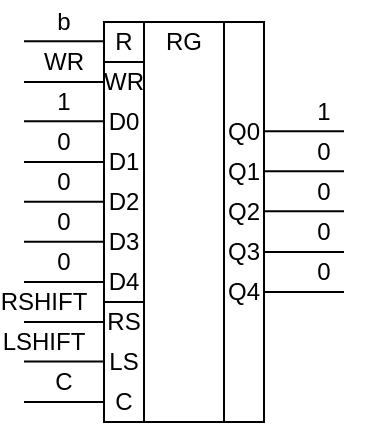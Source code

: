 <mxfile version="14.7.2" type="device"><diagram id="CaU37q3XLxNMsJSYIsrr" name="Page-1"><mxGraphModel dx="1379" dy="1475" grid="1" gridSize="10" guides="1" tooltips="1" connect="1" arrows="1" fold="1" page="1" pageScale="1" pageWidth="827" pageHeight="1169" math="0" shadow="0"><root><mxCell id="0"/><mxCell id="1" parent="0"/><mxCell id="dNVp_qDJhVaJBIl5ZtRR-29" value="" style="rounded=0;whiteSpace=wrap;html=1;" parent="1" vertex="1"><mxGeometry x="-340" y="-350" width="80" height="200" as="geometry"/></mxCell><mxCell id="dNVp_qDJhVaJBIl5ZtRR-30" value="" style="endArrow=none;html=1;entryX=0.25;entryY=0;entryDx=0;entryDy=0;exitX=0.25;exitY=1;exitDx=0;exitDy=0;" parent="1" source="dNVp_qDJhVaJBIl5ZtRR-29" target="dNVp_qDJhVaJBIl5ZtRR-29" edge="1"><mxGeometry width="50" height="50" relative="1" as="geometry"><mxPoint x="-320" y="-240" as="sourcePoint"/><mxPoint x="-260" y="-350" as="targetPoint"/></mxGeometry></mxCell><mxCell id="dNVp_qDJhVaJBIl5ZtRR-31" value="" style="endArrow=none;html=1;entryX=0.75;entryY=0;entryDx=0;entryDy=0;exitX=0.75;exitY=1;exitDx=0;exitDy=0;" parent="1" source="dNVp_qDJhVaJBIl5ZtRR-29" target="dNVp_qDJhVaJBIl5ZtRR-29" edge="1"><mxGeometry width="50" height="50" relative="1" as="geometry"><mxPoint x="-310" y="-300" as="sourcePoint"/><mxPoint x="-260" y="-350" as="targetPoint"/></mxGeometry></mxCell><mxCell id="dNVp_qDJhVaJBIl5ZtRR-32" value="RG" style="text;html=1;strokeColor=none;fillColor=none;align=center;verticalAlign=middle;whiteSpace=wrap;rounded=0;" parent="1" vertex="1"><mxGeometry x="-320" y="-350" width="40" height="20" as="geometry"/></mxCell><mxCell id="dNVp_qDJhVaJBIl5ZtRR-33" value="C" style="text;html=1;strokeColor=none;fillColor=none;align=center;verticalAlign=middle;whiteSpace=wrap;rounded=0;" parent="1" vertex="1"><mxGeometry x="-340" y="-170" width="20" height="20" as="geometry"/></mxCell><mxCell id="dNVp_qDJhVaJBIl5ZtRR-34" value="LS" style="text;html=1;strokeColor=none;fillColor=none;align=center;verticalAlign=middle;whiteSpace=wrap;rounded=0;" parent="1" vertex="1"><mxGeometry x="-340" y="-190" width="20" height="20" as="geometry"/></mxCell><mxCell id="dNVp_qDJhVaJBIl5ZtRR-36" value="WR" style="text;html=1;strokeColor=none;fillColor=none;align=center;verticalAlign=middle;whiteSpace=wrap;rounded=0;" parent="1" vertex="1"><mxGeometry x="-340" y="-330" width="20" height="20" as="geometry"/></mxCell><mxCell id="dNVp_qDJhVaJBIl5ZtRR-37" value="D2" style="text;html=1;strokeColor=none;fillColor=none;align=center;verticalAlign=middle;whiteSpace=wrap;rounded=0;" parent="1" vertex="1"><mxGeometry x="-340" y="-270" width="20" height="20" as="geometry"/></mxCell><mxCell id="dNVp_qDJhVaJBIl5ZtRR-38" value="D1" style="text;html=1;strokeColor=none;fillColor=none;align=center;verticalAlign=middle;whiteSpace=wrap;rounded=0;" parent="1" vertex="1"><mxGeometry x="-340" y="-290" width="20" height="20" as="geometry"/></mxCell><mxCell id="dNVp_qDJhVaJBIl5ZtRR-39" value="D0" style="text;html=1;strokeColor=none;fillColor=none;align=center;verticalAlign=middle;whiteSpace=wrap;rounded=0;" parent="1" vertex="1"><mxGeometry x="-340" y="-310" width="20" height="20" as="geometry"/></mxCell><mxCell id="dNVp_qDJhVaJBIl5ZtRR-40" value="Q2" style="text;html=1;strokeColor=none;fillColor=none;align=center;verticalAlign=middle;whiteSpace=wrap;rounded=0;" parent="1" vertex="1"><mxGeometry x="-280" y="-265" width="20" height="20" as="geometry"/></mxCell><mxCell id="dNVp_qDJhVaJBIl5ZtRR-41" value="Q1" style="text;html=1;strokeColor=none;fillColor=none;align=center;verticalAlign=middle;whiteSpace=wrap;rounded=0;" parent="1" vertex="1"><mxGeometry x="-280" y="-285" width="20" height="20" as="geometry"/></mxCell><mxCell id="dNVp_qDJhVaJBIl5ZtRR-42" value="Q0" style="text;html=1;strokeColor=none;fillColor=none;align=center;verticalAlign=middle;whiteSpace=wrap;rounded=0;" parent="1" vertex="1"><mxGeometry x="-280" y="-305" width="20" height="20" as="geometry"/></mxCell><mxCell id="dNVp_qDJhVaJBIl5ZtRR-44" value="D4" style="text;html=1;strokeColor=none;fillColor=none;align=center;verticalAlign=middle;whiteSpace=wrap;rounded=0;" parent="1" vertex="1"><mxGeometry x="-340" y="-230" width="20" height="20" as="geometry"/></mxCell><mxCell id="dNVp_qDJhVaJBIl5ZtRR-45" value="D3" style="text;html=1;strokeColor=none;fillColor=none;align=center;verticalAlign=middle;whiteSpace=wrap;rounded=0;" parent="1" vertex="1"><mxGeometry x="-340" y="-250" width="20" height="20" as="geometry"/></mxCell><mxCell id="dNVp_qDJhVaJBIl5ZtRR-47" value="Q4" style="text;html=1;strokeColor=none;fillColor=none;align=center;verticalAlign=middle;whiteSpace=wrap;rounded=0;" parent="1" vertex="1"><mxGeometry x="-280" y="-225" width="20" height="20" as="geometry"/></mxCell><mxCell id="dNVp_qDJhVaJBIl5ZtRR-48" value="Q3" style="text;html=1;strokeColor=none;fillColor=none;align=center;verticalAlign=middle;whiteSpace=wrap;rounded=0;" parent="1" vertex="1"><mxGeometry x="-280" y="-245" width="20" height="20" as="geometry"/></mxCell><mxCell id="dNVp_qDJhVaJBIl5ZtRR-49" value="" style="endArrow=none;html=1;entryX=0;entryY=0.5;entryDx=0;entryDy=0;" parent="1" target="dNVp_qDJhVaJBIl5ZtRR-33" edge="1"><mxGeometry width="50" height="50" relative="1" as="geometry"><mxPoint x="-380" y="-160" as="sourcePoint"/><mxPoint x="-240" y="-260" as="targetPoint"/></mxGeometry></mxCell><mxCell id="dNVp_qDJhVaJBIl5ZtRR-51" value="" style="endArrow=none;html=1;entryX=0;entryY=0.5;entryDx=0;entryDy=0;" parent="1" edge="1"><mxGeometry width="50" height="50" relative="1" as="geometry"><mxPoint x="-380" y="-220" as="sourcePoint"/><mxPoint x="-340" y="-220" as="targetPoint"/></mxGeometry></mxCell><mxCell id="dNVp_qDJhVaJBIl5ZtRR-52" value="" style="endArrow=none;html=1;entryX=0;entryY=0.5;entryDx=0;entryDy=0;" parent="1" edge="1"><mxGeometry width="50" height="50" relative="1" as="geometry"><mxPoint x="-380" y="-240.17" as="sourcePoint"/><mxPoint x="-340" y="-240.17" as="targetPoint"/></mxGeometry></mxCell><mxCell id="dNVp_qDJhVaJBIl5ZtRR-53" value="" style="endArrow=none;html=1;entryX=0;entryY=0.5;entryDx=0;entryDy=0;" parent="1" edge="1"><mxGeometry width="50" height="50" relative="1" as="geometry"><mxPoint x="-380" y="-260.17" as="sourcePoint"/><mxPoint x="-340" y="-260.17" as="targetPoint"/></mxGeometry></mxCell><mxCell id="dNVp_qDJhVaJBIl5ZtRR-54" value="" style="endArrow=none;html=1;entryX=0;entryY=0.5;entryDx=0;entryDy=0;" parent="1" edge="1"><mxGeometry width="50" height="50" relative="1" as="geometry"><mxPoint x="-380" y="-280" as="sourcePoint"/><mxPoint x="-340" y="-280" as="targetPoint"/></mxGeometry></mxCell><mxCell id="dNVp_qDJhVaJBIl5ZtRR-55" value="" style="endArrow=none;html=1;entryX=0;entryY=0.5;entryDx=0;entryDy=0;" parent="1" edge="1"><mxGeometry width="50" height="50" relative="1" as="geometry"><mxPoint x="-380" y="-300.33" as="sourcePoint"/><mxPoint x="-340" y="-300.33" as="targetPoint"/></mxGeometry></mxCell><mxCell id="dNVp_qDJhVaJBIl5ZtRR-56" value="" style="endArrow=none;html=1;entryX=0;entryY=0.5;entryDx=0;entryDy=0;" parent="1" edge="1"><mxGeometry width="50" height="50" relative="1" as="geometry"><mxPoint x="-380" y="-320" as="sourcePoint"/><mxPoint x="-340" y="-320" as="targetPoint"/></mxGeometry></mxCell><mxCell id="dNVp_qDJhVaJBIl5ZtRR-57" value="" style="endArrow=none;html=1;entryX=0;entryY=0.5;entryDx=0;entryDy=0;" parent="1" edge="1"><mxGeometry width="50" height="50" relative="1" as="geometry"><mxPoint x="-380" y="-340.4" as="sourcePoint"/><mxPoint x="-340" y="-340.4" as="targetPoint"/></mxGeometry></mxCell><mxCell id="dNVp_qDJhVaJBIl5ZtRR-58" value="C" style="text;html=1;strokeColor=none;fillColor=none;align=center;verticalAlign=middle;whiteSpace=wrap;rounded=0;" parent="1" vertex="1"><mxGeometry x="-380" y="-180" width="40" height="20" as="geometry"/></mxCell><mxCell id="dNVp_qDJhVaJBIl5ZtRR-60" value="0" style="text;html=1;strokeColor=none;fillColor=none;align=center;verticalAlign=middle;whiteSpace=wrap;rounded=0;" parent="1" vertex="1"><mxGeometry x="-380" y="-240" width="40" height="20" as="geometry"/></mxCell><mxCell id="dNVp_qDJhVaJBIl5ZtRR-61" value="0" style="text;html=1;strokeColor=none;fillColor=none;align=center;verticalAlign=middle;whiteSpace=wrap;rounded=0;" parent="1" vertex="1"><mxGeometry x="-380" y="-260" width="40" height="20" as="geometry"/></mxCell><mxCell id="dNVp_qDJhVaJBIl5ZtRR-62" value="0" style="text;html=1;strokeColor=none;fillColor=none;align=center;verticalAlign=middle;whiteSpace=wrap;rounded=0;" parent="1" vertex="1"><mxGeometry x="-380" y="-280" width="40" height="20" as="geometry"/></mxCell><mxCell id="dNVp_qDJhVaJBIl5ZtRR-63" value="0" style="text;html=1;strokeColor=none;fillColor=none;align=center;verticalAlign=middle;whiteSpace=wrap;rounded=0;" parent="1" vertex="1"><mxGeometry x="-380" y="-300" width="40" height="20" as="geometry"/></mxCell><mxCell id="dNVp_qDJhVaJBIl5ZtRR-64" value="1" style="text;html=1;strokeColor=none;fillColor=none;align=center;verticalAlign=middle;whiteSpace=wrap;rounded=0;" parent="1" vertex="1"><mxGeometry x="-380" y="-320" width="40" height="20" as="geometry"/></mxCell><mxCell id="dNVp_qDJhVaJBIl5ZtRR-65" value="WR" style="text;html=1;strokeColor=none;fillColor=none;align=center;verticalAlign=middle;whiteSpace=wrap;rounded=0;" parent="1" vertex="1"><mxGeometry x="-380" y="-340" width="40" height="20" as="geometry"/></mxCell><mxCell id="dNVp_qDJhVaJBIl5ZtRR-66" value="b" style="text;html=1;strokeColor=none;fillColor=none;align=center;verticalAlign=middle;whiteSpace=wrap;rounded=0;" parent="1" vertex="1"><mxGeometry x="-380" y="-360.23" width="40" height="20" as="geometry"/></mxCell><mxCell id="dNVp_qDJhVaJBIl5ZtRR-68" value="" style="endArrow=none;html=1;entryX=0;entryY=0.5;entryDx=0;entryDy=0;" parent="1" edge="1"><mxGeometry width="50" height="50" relative="1" as="geometry"><mxPoint x="-260" y="-215.0" as="sourcePoint"/><mxPoint x="-220" y="-215.0" as="targetPoint"/></mxGeometry></mxCell><mxCell id="dNVp_qDJhVaJBIl5ZtRR-69" value="" style="endArrow=none;html=1;entryX=0;entryY=0.5;entryDx=0;entryDy=0;" parent="1" edge="1"><mxGeometry width="50" height="50" relative="1" as="geometry"><mxPoint x="-260" y="-235.0" as="sourcePoint"/><mxPoint x="-220" y="-235.0" as="targetPoint"/></mxGeometry></mxCell><mxCell id="dNVp_qDJhVaJBIl5ZtRR-70" value="" style="endArrow=none;html=1;entryX=0;entryY=0.5;entryDx=0;entryDy=0;" parent="1" edge="1"><mxGeometry width="50" height="50" relative="1" as="geometry"><mxPoint x="-260" y="-255.33" as="sourcePoint"/><mxPoint x="-220" y="-255.33" as="targetPoint"/></mxGeometry></mxCell><mxCell id="dNVp_qDJhVaJBIl5ZtRR-71" value="" style="endArrow=none;html=1;entryX=0;entryY=0.5;entryDx=0;entryDy=0;" parent="1" edge="1"><mxGeometry width="50" height="50" relative="1" as="geometry"><mxPoint x="-260" y="-275.33" as="sourcePoint"/><mxPoint x="-220" y="-275.33" as="targetPoint"/></mxGeometry></mxCell><mxCell id="dNVp_qDJhVaJBIl5ZtRR-72" value="" style="endArrow=none;html=1;entryX=0;entryY=0.5;entryDx=0;entryDy=0;" parent="1" edge="1"><mxGeometry width="50" height="50" relative="1" as="geometry"><mxPoint x="-260" y="-295.33" as="sourcePoint"/><mxPoint x="-220" y="-295.33" as="targetPoint"/></mxGeometry></mxCell><mxCell id="JnRbY3pH3Qth0hVyYAXe-2" value="" style="endArrow=none;html=1;exitX=1;exitY=0;exitDx=0;exitDy=0;entryX=0;entryY=0;entryDx=0;entryDy=0;" edge="1" parent="1" source="JnRbY3pH3Qth0hVyYAXe-3" target="JnRbY3pH3Qth0hVyYAXe-3"><mxGeometry width="50" height="50" relative="1" as="geometry"><mxPoint x="-470" y="-230" as="sourcePoint"/><mxPoint x="-510" y="-230" as="targetPoint"/></mxGeometry></mxCell><mxCell id="JnRbY3pH3Qth0hVyYAXe-3" value="RS" style="text;html=1;strokeColor=none;fillColor=none;align=center;verticalAlign=middle;whiteSpace=wrap;rounded=0;" vertex="1" parent="1"><mxGeometry x="-340" y="-210" width="20" height="20" as="geometry"/></mxCell><mxCell id="JnRbY3pH3Qth0hVyYAXe-4" value="" style="endArrow=none;html=1;entryX=0;entryY=0.5;entryDx=0;entryDy=0;" edge="1" parent="1" target="JnRbY3pH3Qth0hVyYAXe-3"><mxGeometry width="50" height="50" relative="1" as="geometry"><mxPoint x="-380" y="-200" as="sourcePoint"/><mxPoint x="-470" y="-270" as="targetPoint"/></mxGeometry></mxCell><mxCell id="JnRbY3pH3Qth0hVyYAXe-5" value="" style="endArrow=none;html=1;entryX=0;entryY=0.5;entryDx=0;entryDy=0;" edge="1" parent="1"><mxGeometry width="50" height="50" relative="1" as="geometry"><mxPoint x="-380" y="-180.2" as="sourcePoint"/><mxPoint x="-340" y="-180.2" as="targetPoint"/></mxGeometry></mxCell><mxCell id="JnRbY3pH3Qth0hVyYAXe-6" value="LSHIFT" style="text;html=1;strokeColor=none;fillColor=none;align=center;verticalAlign=middle;whiteSpace=wrap;rounded=0;" vertex="1" parent="1"><mxGeometry x="-390" y="-200" width="40" height="20" as="geometry"/></mxCell><mxCell id="JnRbY3pH3Qth0hVyYAXe-7" value="RSHIFT" style="text;html=1;strokeColor=none;fillColor=none;align=center;verticalAlign=middle;whiteSpace=wrap;rounded=0;" vertex="1" parent="1"><mxGeometry x="-390" y="-220" width="40" height="20" as="geometry"/></mxCell><mxCell id="JnRbY3pH3Qth0hVyYAXe-8" value="" style="endArrow=none;html=1;entryX=1;entryY=0;entryDx=0;entryDy=0;exitX=0;exitY=0;exitDx=0;exitDy=0;" edge="1" parent="1" source="dNVp_qDJhVaJBIl5ZtRR-36" target="dNVp_qDJhVaJBIl5ZtRR-36"><mxGeometry width="50" height="50" relative="1" as="geometry"><mxPoint x="-380" y="-260" as="sourcePoint"/><mxPoint x="-330" y="-310" as="targetPoint"/></mxGeometry></mxCell><mxCell id="JnRbY3pH3Qth0hVyYAXe-9" value="R" style="text;html=1;strokeColor=none;fillColor=none;align=center;verticalAlign=middle;whiteSpace=wrap;rounded=0;" vertex="1" parent="1"><mxGeometry x="-340" y="-350" width="20" height="20" as="geometry"/></mxCell><mxCell id="JnRbY3pH3Qth0hVyYAXe-10" value="0" style="text;html=1;strokeColor=none;fillColor=none;align=center;verticalAlign=middle;whiteSpace=wrap;rounded=0;" vertex="1" parent="1"><mxGeometry x="-250" y="-235" width="40" height="20" as="geometry"/></mxCell><mxCell id="JnRbY3pH3Qth0hVyYAXe-11" value="0" style="text;html=1;strokeColor=none;fillColor=none;align=center;verticalAlign=middle;whiteSpace=wrap;rounded=0;" vertex="1" parent="1"><mxGeometry x="-250" y="-255" width="40" height="20" as="geometry"/></mxCell><mxCell id="JnRbY3pH3Qth0hVyYAXe-12" value="0" style="text;html=1;strokeColor=none;fillColor=none;align=center;verticalAlign=middle;whiteSpace=wrap;rounded=0;" vertex="1" parent="1"><mxGeometry x="-250" y="-275" width="40" height="20" as="geometry"/></mxCell><mxCell id="JnRbY3pH3Qth0hVyYAXe-13" value="0" style="text;html=1;strokeColor=none;fillColor=none;align=center;verticalAlign=middle;whiteSpace=wrap;rounded=0;" vertex="1" parent="1"><mxGeometry x="-250" y="-295" width="40" height="20" as="geometry"/></mxCell><mxCell id="JnRbY3pH3Qth0hVyYAXe-14" value="1" style="text;html=1;strokeColor=none;fillColor=none;align=center;verticalAlign=middle;whiteSpace=wrap;rounded=0;" vertex="1" parent="1"><mxGeometry x="-250" y="-315" width="40" height="20" as="geometry"/></mxCell></root></mxGraphModel></diagram></mxfile>